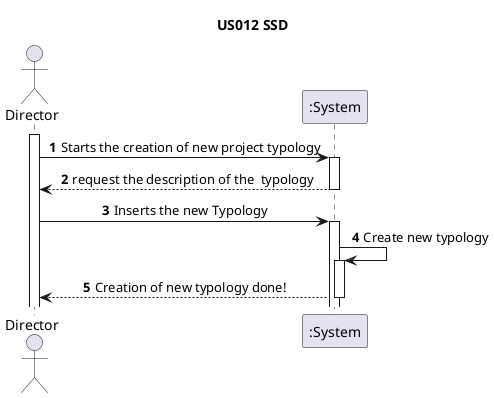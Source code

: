 @startuml
'https://plantuml.com/class-diagram

title US012 SSD
skinparam sequenceMessageAlign center

autoactivate on
autonumber

actor "Director" as User
participant ":System" as System

activate User

User -> System: Starts the creation of new project typology
System --> User: request the description of the  typology
User -> System: Inserts the new Typology
System -> System: Create new typology
System --> User: Creation of new typology done!
@enduml